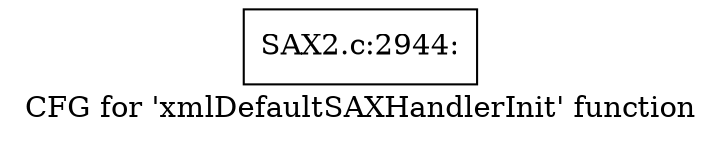 digraph "CFG for 'xmlDefaultSAXHandlerInit' function" {
	label="CFG for 'xmlDefaultSAXHandlerInit' function";

	Node0x55f4ae7d73e0 [shape=record,label="{SAX2.c:2944:}"];
}
